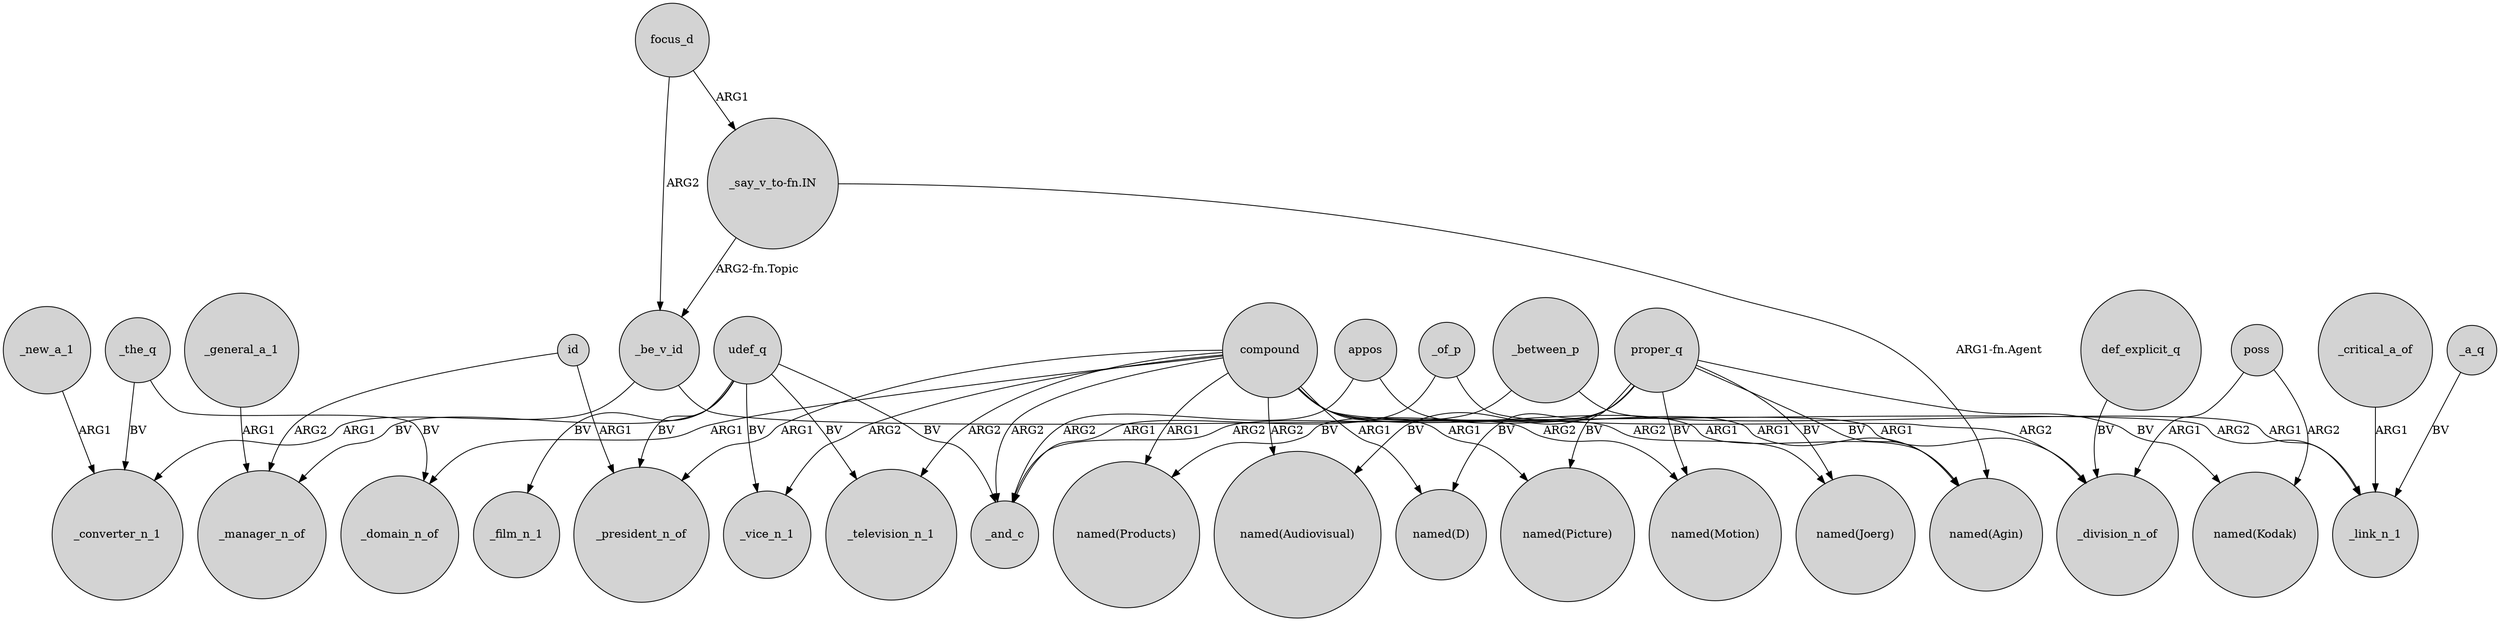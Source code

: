 digraph {
	node [shape=circle style=filled]
	focus_d -> _be_v_id [label=ARG2]
	compound -> _vice_n_1 [label=ARG2]
	udef_q -> _television_n_1 [label=BV]
	compound -> _domain_n_of [label=ARG1]
	compound -> "named(Joerg)" [label=ARG2]
	compound -> "named(Picture)" [label=ARG1]
	proper_q -> "named(Motion)" [label=BV]
	id -> _president_n_of [label=ARG1]
	poss -> _division_n_of [label=ARG1]
	udef_q -> _vice_n_1 [label=BV]
	proper_q -> "named(Picture)" [label=BV]
	_be_v_id -> _converter_n_1 [label=ARG1]
	_a_q -> _link_n_1 [label=BV]
	focus_d -> "_say_v_to-fn.IN" [label=ARG1]
	"_say_v_to-fn.IN" -> _be_v_id [label="ARG2-fn.Topic"]
	"_say_v_to-fn.IN" -> "named(Agin)" [label="ARG1-fn.Agent"]
	appos -> "named(Agin)" [label=ARG1]
	proper_q -> "named(Kodak)" [label=BV]
	def_explicit_q -> _division_n_of [label=BV]
	compound -> _and_c [label=ARG2]
	_of_p -> _division_n_of [label=ARG2]
	appos -> _and_c [label=ARG2]
	compound -> "named(D)" [label=ARG1]
	udef_q -> _president_n_of [label=BV]
	_critical_a_of -> _link_n_1 [label=ARG1]
	_between_p -> _link_n_1 [label=ARG1]
	compound -> _president_n_of [label=ARG1]
	udef_q -> _film_n_1 [label=BV]
	compound -> "named(Motion)" [label=ARG2]
	_between_p -> _and_c [label=ARG2]
	_of_p -> _and_c [label=ARG1]
	id -> _manager_n_of [label=ARG2]
	compound -> "named(Products)" [label=ARG1]
	udef_q -> _manager_n_of [label=BV]
	proper_q -> "named(Agin)" [label=BV]
	proper_q -> "named(D)" [label=BV]
	proper_q -> "named(Joerg)" [label=BV]
	poss -> "named(Kodak)" [label=ARG2]
	proper_q -> "named(Audiovisual)" [label=BV]
	compound -> "named(Audiovisual)" [label=ARG2]
	_the_q -> _domain_n_of [label=BV]
	_the_q -> _converter_n_1 [label=BV]
	_new_a_1 -> _converter_n_1 [label=ARG1]
	compound -> "named(Agin)" [label=ARG1]
	_general_a_1 -> _manager_n_of [label=ARG1]
	compound -> _division_n_of [label=ARG1]
	udef_q -> _and_c [label=BV]
	proper_q -> "named(Products)" [label=BV]
	_be_v_id -> _link_n_1 [label=ARG2]
	compound -> _television_n_1 [label=ARG2]
}
